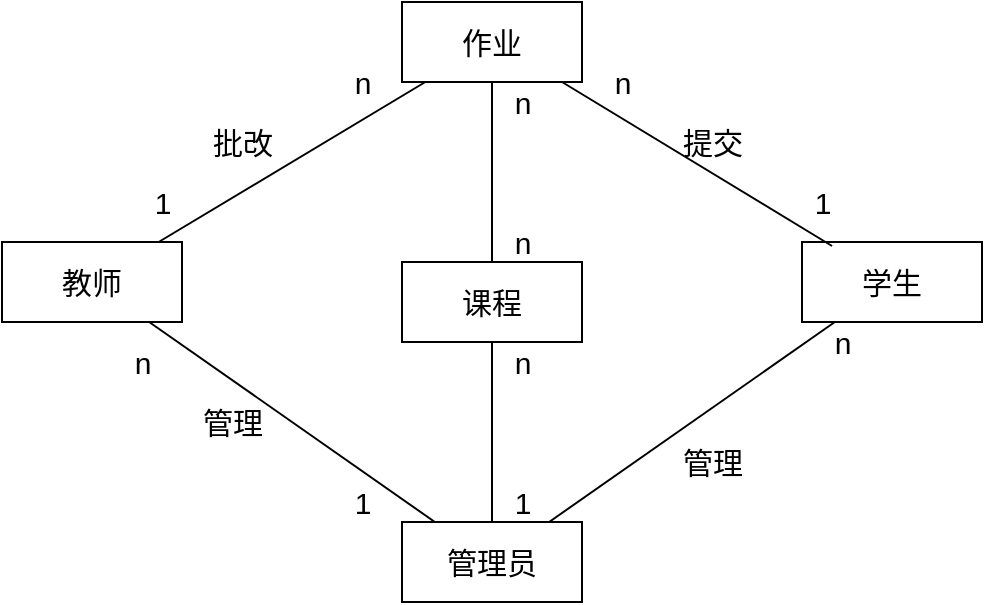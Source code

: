 <mxfile version="15.8.3" type="github"><diagram id="P_d9mHMNdgNJEdTXkvsV" name="Page-1"><mxGraphModel dx="1038" dy="536" grid="1" gridSize="10" guides="1" tooltips="1" connect="1" arrows="1" fold="1" page="1" pageScale="1" pageWidth="827" pageHeight="1169" math="0" shadow="0"><root><mxCell id="0"/><mxCell id="1" parent="0"/><mxCell id="QPrHgqY9I8dC2r-khFlI-11" value="教师" style="rounded=0;whiteSpace=wrap;html=1;fontSize=15;" vertex="1" parent="1"><mxGeometry x="150" y="190" width="90" height="40" as="geometry"/></mxCell><mxCell id="QPrHgqY9I8dC2r-khFlI-12" value="作业" style="rounded=0;whiteSpace=wrap;html=1;fontSize=15;" vertex="1" parent="1"><mxGeometry x="350" y="70" width="90" height="40" as="geometry"/></mxCell><mxCell id="QPrHgqY9I8dC2r-khFlI-13" value="管理员" style="rounded=0;whiteSpace=wrap;html=1;fontSize=15;" vertex="1" parent="1"><mxGeometry x="350" y="330" width="90" height="40" as="geometry"/></mxCell><mxCell id="QPrHgqY9I8dC2r-khFlI-14" value="学生" style="rounded=0;whiteSpace=wrap;html=1;fontSize=15;" vertex="1" parent="1"><mxGeometry x="550" y="190" width="90" height="40" as="geometry"/></mxCell><mxCell id="QPrHgqY9I8dC2r-khFlI-16" value="课程" style="rounded=0;whiteSpace=wrap;html=1;fontSize=15;" vertex="1" parent="1"><mxGeometry x="350" y="200" width="90" height="40" as="geometry"/></mxCell><mxCell id="QPrHgqY9I8dC2r-khFlI-17" value="" style="endArrow=none;html=1;rounded=0;fontSize=15;exitX=0.5;exitY=0;exitDx=0;exitDy=0;" edge="1" parent="1" source="QPrHgqY9I8dC2r-khFlI-13" target="QPrHgqY9I8dC2r-khFlI-16"><mxGeometry width="50" height="50" relative="1" as="geometry"><mxPoint x="390" y="310" as="sourcePoint"/><mxPoint x="440" y="250" as="targetPoint"/></mxGeometry></mxCell><mxCell id="QPrHgqY9I8dC2r-khFlI-18" value="1" style="text;html=1;align=center;verticalAlign=middle;resizable=0;points=[];autosize=1;strokeColor=none;fillColor=none;fontSize=15;" vertex="1" parent="1"><mxGeometry x="400" y="310" width="20" height="20" as="geometry"/></mxCell><mxCell id="QPrHgqY9I8dC2r-khFlI-19" value="n" style="text;html=1;align=center;verticalAlign=middle;resizable=0;points=[];autosize=1;strokeColor=none;fillColor=none;fontSize=15;" vertex="1" parent="1"><mxGeometry x="400" y="240" width="20" height="20" as="geometry"/></mxCell><mxCell id="QPrHgqY9I8dC2r-khFlI-20" value="" style="endArrow=none;html=1;rounded=0;fontSize=15;" edge="1" parent="1" source="QPrHgqY9I8dC2r-khFlI-11" target="QPrHgqY9I8dC2r-khFlI-12"><mxGeometry width="50" height="50" relative="1" as="geometry"><mxPoint x="260" y="190" as="sourcePoint"/><mxPoint x="310" y="140" as="targetPoint"/></mxGeometry></mxCell><mxCell id="QPrHgqY9I8dC2r-khFlI-21" value="" style="endArrow=none;html=1;rounded=0;fontSize=15;exitX=0.167;exitY=0.05;exitDx=0;exitDy=0;exitPerimeter=0;" edge="1" parent="1" source="QPrHgqY9I8dC2r-khFlI-14"><mxGeometry width="50" height="50" relative="1" as="geometry"><mxPoint x="530" y="180" as="sourcePoint"/><mxPoint x="430" y="110" as="targetPoint"/></mxGeometry></mxCell><mxCell id="QPrHgqY9I8dC2r-khFlI-22" value="" style="endArrow=none;html=1;rounded=0;fontSize=15;" edge="1" parent="1" source="QPrHgqY9I8dC2r-khFlI-13" target="QPrHgqY9I8dC2r-khFlI-11"><mxGeometry width="50" height="50" relative="1" as="geometry"><mxPoint x="190" y="380" as="sourcePoint"/><mxPoint x="240" y="330" as="targetPoint"/></mxGeometry></mxCell><mxCell id="QPrHgqY9I8dC2r-khFlI-23" value="" style="endArrow=none;html=1;rounded=0;fontSize=15;" edge="1" parent="1" source="QPrHgqY9I8dC2r-khFlI-13" target="QPrHgqY9I8dC2r-khFlI-14"><mxGeometry width="50" height="50" relative="1" as="geometry"><mxPoint x="530" y="400" as="sourcePoint"/><mxPoint x="580" y="350" as="targetPoint"/></mxGeometry></mxCell><mxCell id="QPrHgqY9I8dC2r-khFlI-24" value="1" style="text;html=1;align=center;verticalAlign=middle;resizable=0;points=[];autosize=1;strokeColor=none;fillColor=none;fontSize=15;" vertex="1" parent="1"><mxGeometry x="320" y="310" width="20" height="20" as="geometry"/></mxCell><mxCell id="QPrHgqY9I8dC2r-khFlI-25" value="n" style="text;html=1;align=center;verticalAlign=middle;resizable=0;points=[];autosize=1;strokeColor=none;fillColor=none;fontSize=15;" vertex="1" parent="1"><mxGeometry x="210" y="240" width="20" height="20" as="geometry"/></mxCell><mxCell id="QPrHgqY9I8dC2r-khFlI-26" value="1" style="text;html=1;align=center;verticalAlign=middle;resizable=0;points=[];autosize=1;strokeColor=none;fillColor=none;fontSize=15;" vertex="1" parent="1"><mxGeometry x="220" y="160" width="20" height="20" as="geometry"/></mxCell><mxCell id="QPrHgqY9I8dC2r-khFlI-27" value="n" style="text;html=1;align=center;verticalAlign=middle;resizable=0;points=[];autosize=1;strokeColor=none;fillColor=none;fontSize=15;" vertex="1" parent="1"><mxGeometry x="320" y="100" width="20" height="20" as="geometry"/></mxCell><mxCell id="QPrHgqY9I8dC2r-khFlI-28" value="n" style="text;html=1;align=center;verticalAlign=middle;resizable=0;points=[];autosize=1;strokeColor=none;fillColor=none;fontSize=15;" vertex="1" parent="1"><mxGeometry x="450" y="100" width="20" height="20" as="geometry"/></mxCell><mxCell id="QPrHgqY9I8dC2r-khFlI-29" value="1" style="text;html=1;align=center;verticalAlign=middle;resizable=0;points=[];autosize=1;strokeColor=none;fillColor=none;fontSize=15;" vertex="1" parent="1"><mxGeometry x="550" y="160" width="20" height="20" as="geometry"/></mxCell><mxCell id="QPrHgqY9I8dC2r-khFlI-30" value="" style="endArrow=none;html=1;rounded=0;fontSize=15;" edge="1" parent="1" source="QPrHgqY9I8dC2r-khFlI-16" target="QPrHgqY9I8dC2r-khFlI-12"><mxGeometry width="50" height="50" relative="1" as="geometry"><mxPoint x="190" y="430" as="sourcePoint"/><mxPoint x="240" y="380" as="targetPoint"/></mxGeometry></mxCell><mxCell id="QPrHgqY9I8dC2r-khFlI-31" value="n" style="text;html=1;align=center;verticalAlign=middle;resizable=0;points=[];autosize=1;strokeColor=none;fillColor=none;fontSize=15;" vertex="1" parent="1"><mxGeometry x="400" y="180" width="20" height="20" as="geometry"/></mxCell><mxCell id="QPrHgqY9I8dC2r-khFlI-32" value="n" style="text;html=1;align=center;verticalAlign=middle;resizable=0;points=[];autosize=1;strokeColor=none;fillColor=none;fontSize=15;" vertex="1" parent="1"><mxGeometry x="400" y="110" width="20" height="20" as="geometry"/></mxCell><mxCell id="QPrHgqY9I8dC2r-khFlI-33" value="n" style="text;html=1;align=center;verticalAlign=middle;resizable=0;points=[];autosize=1;strokeColor=none;fillColor=none;fontSize=15;" vertex="1" parent="1"><mxGeometry x="560" y="230" width="20" height="20" as="geometry"/></mxCell><mxCell id="QPrHgqY9I8dC2r-khFlI-34" value="管理" style="text;html=1;align=center;verticalAlign=middle;resizable=0;points=[];autosize=1;strokeColor=none;fillColor=none;fontSize=15;" vertex="1" parent="1"><mxGeometry x="240" y="270" width="50" height="20" as="geometry"/></mxCell><mxCell id="QPrHgqY9I8dC2r-khFlI-35" value="管理" style="text;html=1;align=center;verticalAlign=middle;resizable=0;points=[];autosize=1;strokeColor=none;fillColor=none;fontSize=15;" vertex="1" parent="1"><mxGeometry x="480" y="290" width="50" height="20" as="geometry"/></mxCell><mxCell id="QPrHgqY9I8dC2r-khFlI-36" value="提交" style="text;html=1;align=center;verticalAlign=middle;resizable=0;points=[];autosize=1;strokeColor=none;fillColor=none;fontSize=15;rotation=0;" vertex="1" parent="1"><mxGeometry x="480" y="130" width="50" height="20" as="geometry"/></mxCell><mxCell id="QPrHgqY9I8dC2r-khFlI-37" value="批改" style="text;html=1;align=center;verticalAlign=middle;resizable=0;points=[];autosize=1;strokeColor=none;fillColor=none;fontSize=15;" vertex="1" parent="1"><mxGeometry x="245" y="130" width="50" height="20" as="geometry"/></mxCell></root></mxGraphModel></diagram></mxfile>